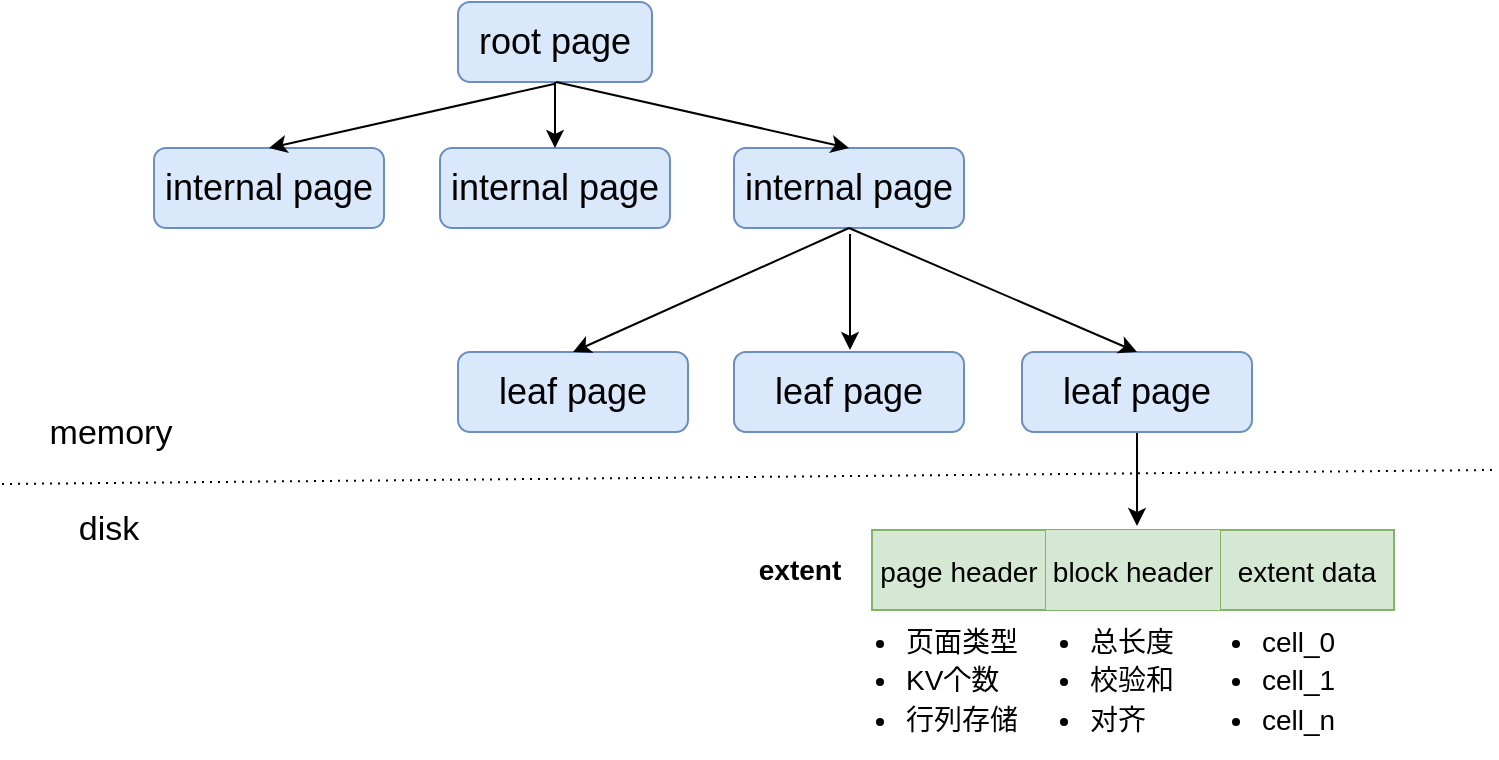 <mxfile version="20.2.3" type="github">
  <diagram id="yW_LlXJDXbxZNyVyAcVI" name="第 1 页">
    <mxGraphModel dx="946" dy="500" grid="0" gridSize="10" guides="1" tooltips="1" connect="1" arrows="1" fold="1" page="1" pageScale="1" pageWidth="827" pageHeight="1169" math="0" shadow="0">
      <root>
        <mxCell id="0" />
        <mxCell id="1" parent="0" />
        <mxCell id="HW2scySGdJAat58xyZpf-2" value="root page" style="rounded=1;whiteSpace=wrap;html=1;fontSize=18;fillColor=#dae8fc;strokeColor=#6c8ebf;" vertex="1" parent="1">
          <mxGeometry x="256" y="98" width="97" height="40" as="geometry" />
        </mxCell>
        <mxCell id="HW2scySGdJAat58xyZpf-3" value="internal page" style="rounded=1;whiteSpace=wrap;html=1;fontSize=18;fillColor=#dae8fc;strokeColor=#6c8ebf;" vertex="1" parent="1">
          <mxGeometry x="104" y="171" width="115" height="40" as="geometry" />
        </mxCell>
        <mxCell id="HW2scySGdJAat58xyZpf-6" value="internal page" style="rounded=1;whiteSpace=wrap;html=1;fontSize=18;fillColor=#dae8fc;strokeColor=#6c8ebf;" vertex="1" parent="1">
          <mxGeometry x="247" y="171" width="115" height="40" as="geometry" />
        </mxCell>
        <mxCell id="HW2scySGdJAat58xyZpf-7" value="internal page" style="rounded=1;whiteSpace=wrap;html=1;fontSize=18;fillColor=#dae8fc;strokeColor=#6c8ebf;" vertex="1" parent="1">
          <mxGeometry x="394" y="171" width="115" height="40" as="geometry" />
        </mxCell>
        <mxCell id="HW2scySGdJAat58xyZpf-12" value="" style="endArrow=classic;html=1;rounded=0;fontSize=18;entryX=0.5;entryY=0;entryDx=0;entryDy=0;" edge="1" parent="1" target="HW2scySGdJAat58xyZpf-3">
          <mxGeometry width="50" height="50" relative="1" as="geometry">
            <mxPoint x="304" y="139" as="sourcePoint" />
            <mxPoint x="75" y="331" as="targetPoint" />
          </mxGeometry>
        </mxCell>
        <mxCell id="HW2scySGdJAat58xyZpf-13" value="" style="endArrow=classic;html=1;rounded=0;fontSize=18;entryX=0.5;entryY=0;entryDx=0;entryDy=0;exitX=0.5;exitY=1;exitDx=0;exitDy=0;" edge="1" parent="1" source="HW2scySGdJAat58xyZpf-2" target="HW2scySGdJAat58xyZpf-6">
          <mxGeometry width="50" height="50" relative="1" as="geometry">
            <mxPoint x="265" y="146" as="sourcePoint" />
            <mxPoint x="171.5" y="181" as="targetPoint" />
          </mxGeometry>
        </mxCell>
        <mxCell id="HW2scySGdJAat58xyZpf-14" value="" style="endArrow=classic;html=1;rounded=0;fontSize=18;entryX=0.5;entryY=0;entryDx=0;entryDy=0;" edge="1" parent="1" target="HW2scySGdJAat58xyZpf-7">
          <mxGeometry width="50" height="50" relative="1" as="geometry">
            <mxPoint x="305" y="138" as="sourcePoint" />
            <mxPoint x="314.5" y="181" as="targetPoint" />
          </mxGeometry>
        </mxCell>
        <mxCell id="HW2scySGdJAat58xyZpf-16" value="leaf page" style="rounded=1;whiteSpace=wrap;html=1;fontSize=18;fillColor=#dae8fc;strokeColor=#6c8ebf;" vertex="1" parent="1">
          <mxGeometry x="256" y="273" width="115" height="40" as="geometry" />
        </mxCell>
        <mxCell id="HW2scySGdJAat58xyZpf-17" value="leaf page" style="rounded=1;whiteSpace=wrap;html=1;fontSize=18;fillColor=#dae8fc;strokeColor=#6c8ebf;" vertex="1" parent="1">
          <mxGeometry x="394" y="273" width="115" height="40" as="geometry" />
        </mxCell>
        <mxCell id="HW2scySGdJAat58xyZpf-23" style="edgeStyle=orthogonalEdgeStyle;rounded=0;orthogonalLoop=1;jettySize=auto;html=1;entryX=0.5;entryY=0;entryDx=0;entryDy=0;fontSize=18;" edge="1" parent="1" source="HW2scySGdJAat58xyZpf-18">
          <mxGeometry relative="1" as="geometry">
            <mxPoint x="595.5" y="360.0" as="targetPoint" />
          </mxGeometry>
        </mxCell>
        <mxCell id="HW2scySGdJAat58xyZpf-18" value="leaf page" style="rounded=1;whiteSpace=wrap;html=1;fontSize=18;fillColor=#dae8fc;strokeColor=#6c8ebf;" vertex="1" parent="1">
          <mxGeometry x="538" y="273" width="115" height="40" as="geometry" />
        </mxCell>
        <mxCell id="HW2scySGdJAat58xyZpf-19" value="" style="endArrow=classic;html=1;rounded=0;fontSize=18;entryX=0.5;entryY=0;entryDx=0;entryDy=0;exitX=0.5;exitY=1;exitDx=0;exitDy=0;" edge="1" parent="1" source="HW2scySGdJAat58xyZpf-7" target="HW2scySGdJAat58xyZpf-16">
          <mxGeometry width="50" height="50" relative="1" as="geometry">
            <mxPoint x="265" y="146" as="sourcePoint" />
            <mxPoint x="171.5" y="181" as="targetPoint" />
          </mxGeometry>
        </mxCell>
        <mxCell id="HW2scySGdJAat58xyZpf-20" value="" style="endArrow=classic;html=1;rounded=0;fontSize=18;" edge="1" parent="1">
          <mxGeometry width="50" height="50" relative="1" as="geometry">
            <mxPoint x="452" y="214" as="sourcePoint" />
            <mxPoint x="452" y="272" as="targetPoint" />
          </mxGeometry>
        </mxCell>
        <mxCell id="HW2scySGdJAat58xyZpf-21" value="" style="endArrow=classic;html=1;rounded=0;fontSize=18;exitX=0.5;exitY=1;exitDx=0;exitDy=0;entryX=0.5;entryY=0;entryDx=0;entryDy=0;" edge="1" parent="1" source="HW2scySGdJAat58xyZpf-7" target="HW2scySGdJAat58xyZpf-18">
          <mxGeometry width="50" height="50" relative="1" as="geometry">
            <mxPoint x="462" y="224" as="sourcePoint" />
            <mxPoint x="462" y="282" as="targetPoint" />
          </mxGeometry>
        </mxCell>
        <mxCell id="HW2scySGdJAat58xyZpf-24" value="" style="shape=table;html=1;whiteSpace=wrap;startSize=0;container=1;collapsible=0;childLayout=tableLayout;fontSize=18;fillColor=#d5e8d4;strokeColor=#82b366;" vertex="1" parent="1">
          <mxGeometry x="463" y="362" width="261" height="40" as="geometry" />
        </mxCell>
        <mxCell id="HW2scySGdJAat58xyZpf-25" value="" style="shape=tableRow;horizontal=0;startSize=0;swimlaneHead=0;swimlaneBody=0;top=0;left=0;bottom=0;right=0;collapsible=0;dropTarget=0;fillColor=none;points=[[0,0.5],[1,0.5]];portConstraint=eastwest;fontSize=18;" vertex="1" parent="HW2scySGdJAat58xyZpf-24">
          <mxGeometry width="261" height="40" as="geometry" />
        </mxCell>
        <mxCell id="HW2scySGdJAat58xyZpf-26" value="&lt;font style=&quot;font-size: 14px;&quot;&gt;page header&lt;/font&gt;" style="shape=partialRectangle;html=1;whiteSpace=wrap;connectable=0;fillColor=none;top=0;left=0;bottom=0;right=0;overflow=hidden;fontSize=18;" vertex="1" parent="HW2scySGdJAat58xyZpf-25">
          <mxGeometry width="87" height="40" as="geometry">
            <mxRectangle width="87" height="40" as="alternateBounds" />
          </mxGeometry>
        </mxCell>
        <mxCell id="HW2scySGdJAat58xyZpf-37" value="&lt;span style=&quot;font-size: 14px;&quot;&gt;block header&lt;/span&gt;" style="shape=partialRectangle;html=1;whiteSpace=wrap;connectable=0;fillColor=#d5e8d4;top=0;left=0;bottom=0;right=0;overflow=hidden;fontSize=18;strokeColor=#82b366;" vertex="1" parent="HW2scySGdJAat58xyZpf-25">
          <mxGeometry x="87" width="87" height="40" as="geometry">
            <mxRectangle width="87" height="40" as="alternateBounds" />
          </mxGeometry>
        </mxCell>
        <mxCell id="HW2scySGdJAat58xyZpf-38" value="&lt;span style=&quot;font-size: 14px;&quot;&gt;extent data&lt;/span&gt;" style="shape=partialRectangle;html=1;whiteSpace=wrap;connectable=0;fillColor=none;top=0;left=0;bottom=0;right=0;overflow=hidden;fontSize=18;" vertex="1" parent="HW2scySGdJAat58xyZpf-25">
          <mxGeometry x="174" width="87" height="40" as="geometry">
            <mxRectangle width="87" height="40" as="alternateBounds" />
          </mxGeometry>
        </mxCell>
        <mxCell id="HW2scySGdJAat58xyZpf-39" value="" style="endArrow=none;dashed=1;html=1;dashPattern=1 3;strokeWidth=1;rounded=0;fontSize=14;" edge="1" parent="1">
          <mxGeometry width="50" height="50" relative="1" as="geometry">
            <mxPoint x="28" y="339" as="sourcePoint" />
            <mxPoint x="774" y="332" as="targetPoint" />
          </mxGeometry>
        </mxCell>
        <mxCell id="HW2scySGdJAat58xyZpf-40" value="&lt;b&gt;extent&lt;/b&gt;" style="text;html=1;strokeColor=none;fillColor=none;align=center;verticalAlign=middle;whiteSpace=wrap;rounded=0;fontSize=14;" vertex="1" parent="1">
          <mxGeometry x="397" y="367" width="60" height="30" as="geometry" />
        </mxCell>
        <mxCell id="HW2scySGdJAat58xyZpf-41" value="&lt;ul style=&quot;line-height: 1.4;&quot;&gt;&lt;li&gt;页面类型&lt;/li&gt;&lt;li&gt;KV个数&lt;/li&gt;&lt;li&gt;行列存储&lt;/li&gt;&lt;/ul&gt;" style="text;strokeColor=none;fillColor=none;html=1;whiteSpace=wrap;verticalAlign=middle;overflow=hidden;fontSize=14;" vertex="1" parent="1">
          <mxGeometry x="438" y="392" width="118" height="84" as="geometry" />
        </mxCell>
        <mxCell id="HW2scySGdJAat58xyZpf-42" value="&lt;ul style=&quot;line-height: 1.4;&quot;&gt;&lt;li&gt;总长度&lt;/li&gt;&lt;li&gt;校验和&lt;/li&gt;&lt;li&gt;对齐&lt;/li&gt;&lt;/ul&gt;" style="text;strokeColor=none;fillColor=none;html=1;whiteSpace=wrap;verticalAlign=middle;overflow=hidden;fontSize=14;" vertex="1" parent="1">
          <mxGeometry x="530" y="392" width="118" height="84" as="geometry" />
        </mxCell>
        <mxCell id="HW2scySGdJAat58xyZpf-43" value="&lt;ul style=&quot;line-height: 1.4;&quot;&gt;&lt;li&gt;cell_0&lt;/li&gt;&lt;li&gt;cell_1&lt;/li&gt;&lt;li&gt;cell_n&lt;/li&gt;&lt;/ul&gt;" style="text;strokeColor=none;fillColor=none;html=1;whiteSpace=wrap;verticalAlign=middle;overflow=hidden;fontSize=14;" vertex="1" parent="1">
          <mxGeometry x="616" y="392" width="118" height="84" as="geometry" />
        </mxCell>
        <mxCell id="HW2scySGdJAat58xyZpf-44" value="&lt;font style=&quot;font-size: 17px; font-weight: normal;&quot;&gt;memory&lt;/font&gt;" style="text;strokeColor=none;fillColor=none;html=1;fontSize=17;fontStyle=1;verticalAlign=middle;align=center;" vertex="1" parent="1">
          <mxGeometry x="32" y="294" width="100" height="40" as="geometry" />
        </mxCell>
        <mxCell id="HW2scySGdJAat58xyZpf-45" value="&lt;font style=&quot;font-size: 17px; font-weight: normal;&quot;&gt;disk&lt;/font&gt;" style="text;strokeColor=none;fillColor=none;html=1;fontSize=17;fontStyle=1;verticalAlign=middle;align=center;" vertex="1" parent="1">
          <mxGeometry x="31" y="342" width="100" height="40" as="geometry" />
        </mxCell>
      </root>
    </mxGraphModel>
  </diagram>
</mxfile>
